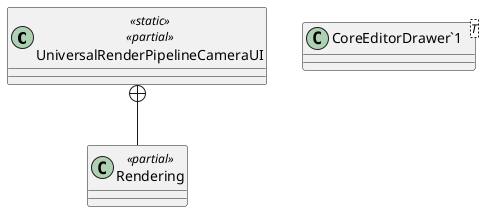 @startuml
class UniversalRenderPipelineCameraUI <<static>> <<partial>> {
}
class "CoreEditorDrawer`1"<T> {
}
class Rendering <<partial>> {
}
UniversalRenderPipelineCameraUI +-- Rendering
@enduml
